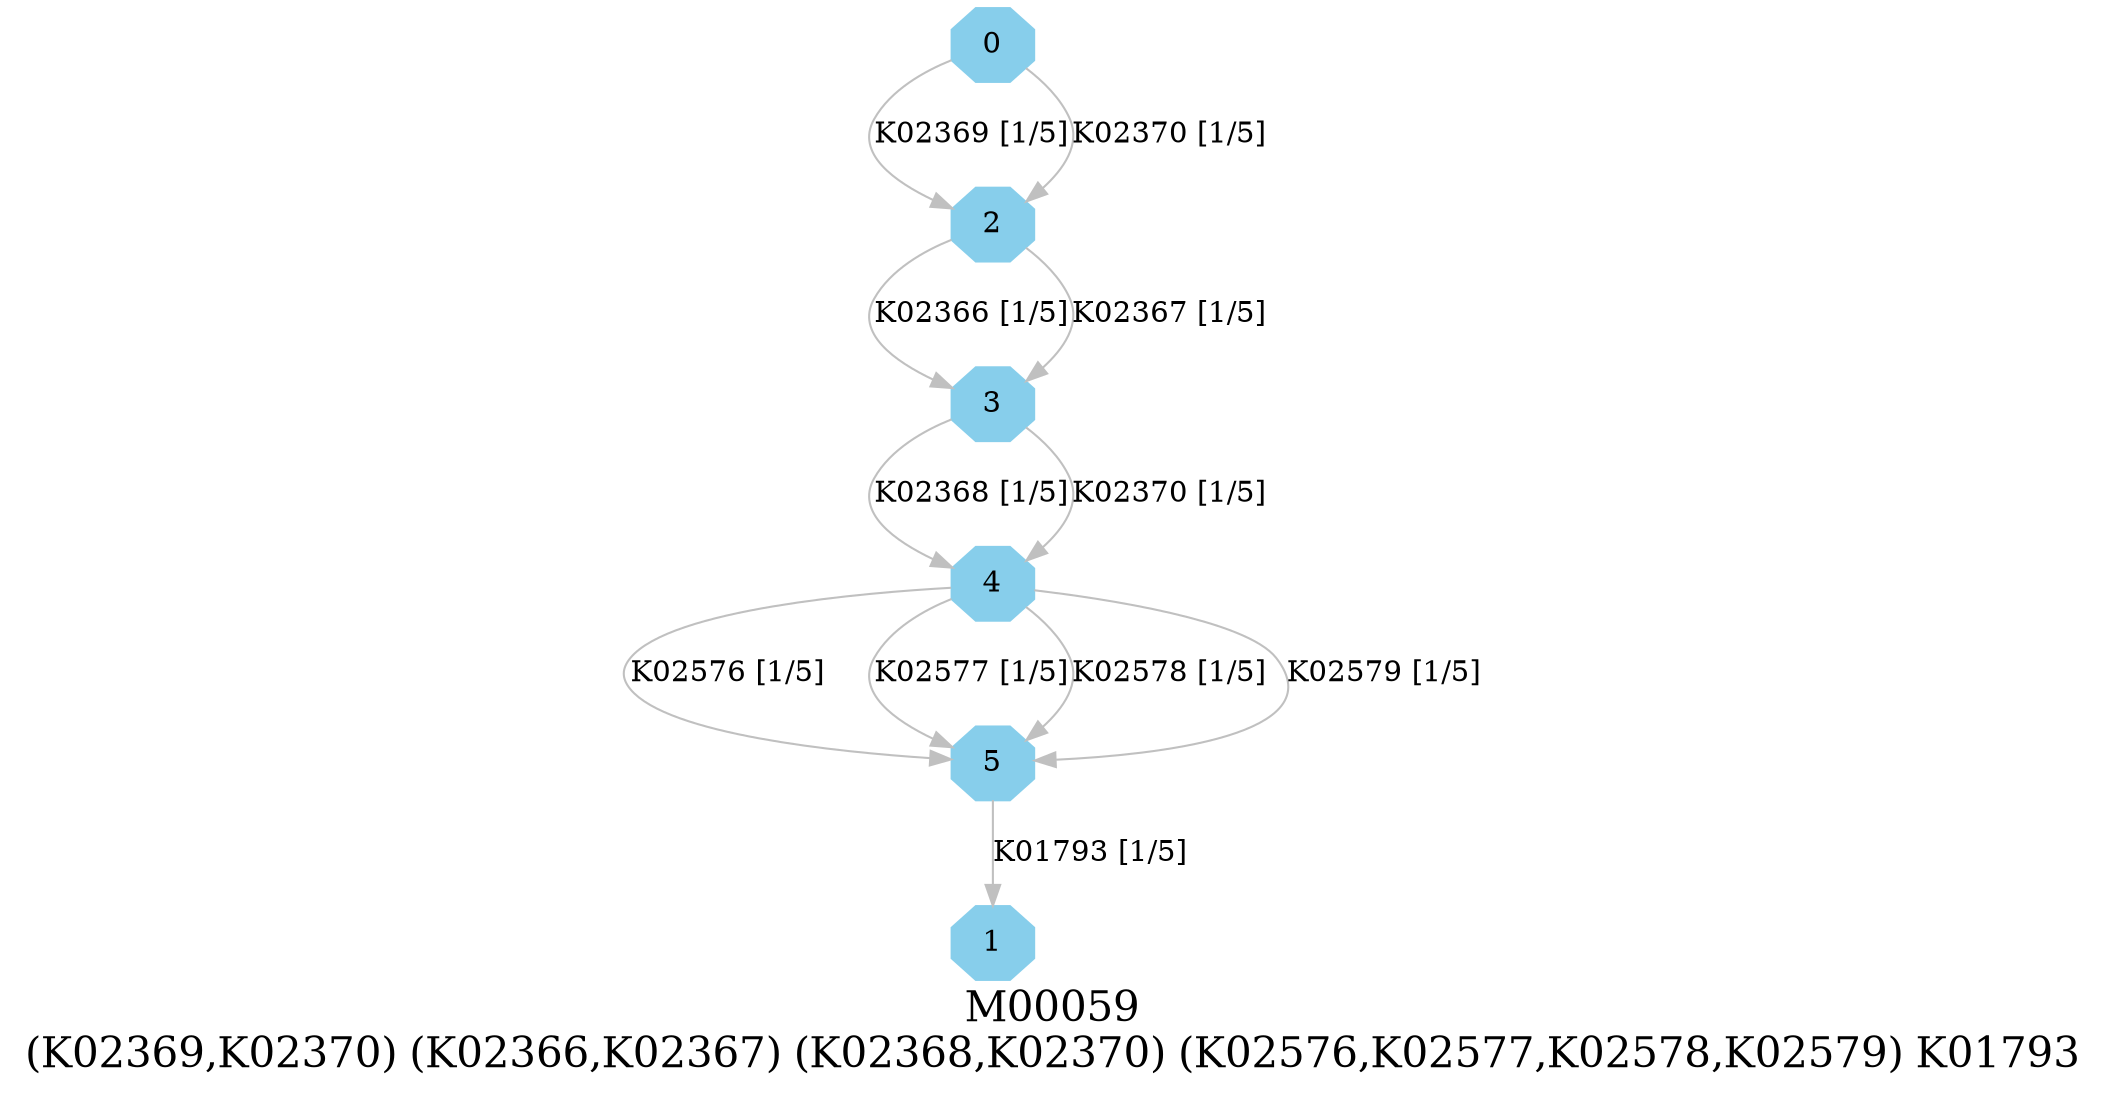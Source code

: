 digraph G {
graph [label="M00059
(K02369,K02370) (K02366,K02367) (K02368,K02370) (K02576,K02577,K02578,K02579) K01793",fontsize=20];
node [shape=box,style=filled];
edge [len=3,color=grey];
{node [width=.3,height=.3,shape=octagon,style=filled,color=skyblue] 0 1 2 3 4 5 }
0 -> 2 [label="K02369 [1/5]"];
0 -> 2 [label="K02370 [1/5]"];
2 -> 3 [label="K02366 [1/5]"];
2 -> 3 [label="K02367 [1/5]"];
3 -> 4 [label="K02368 [1/5]"];
3 -> 4 [label="K02370 [1/5]"];
4 -> 5 [label="K02576 [1/5]"];
4 -> 5 [label="K02577 [1/5]"];
4 -> 5 [label="K02578 [1/5]"];
4 -> 5 [label="K02579 [1/5]"];
5 -> 1 [label="K01793 [1/5]"];
}